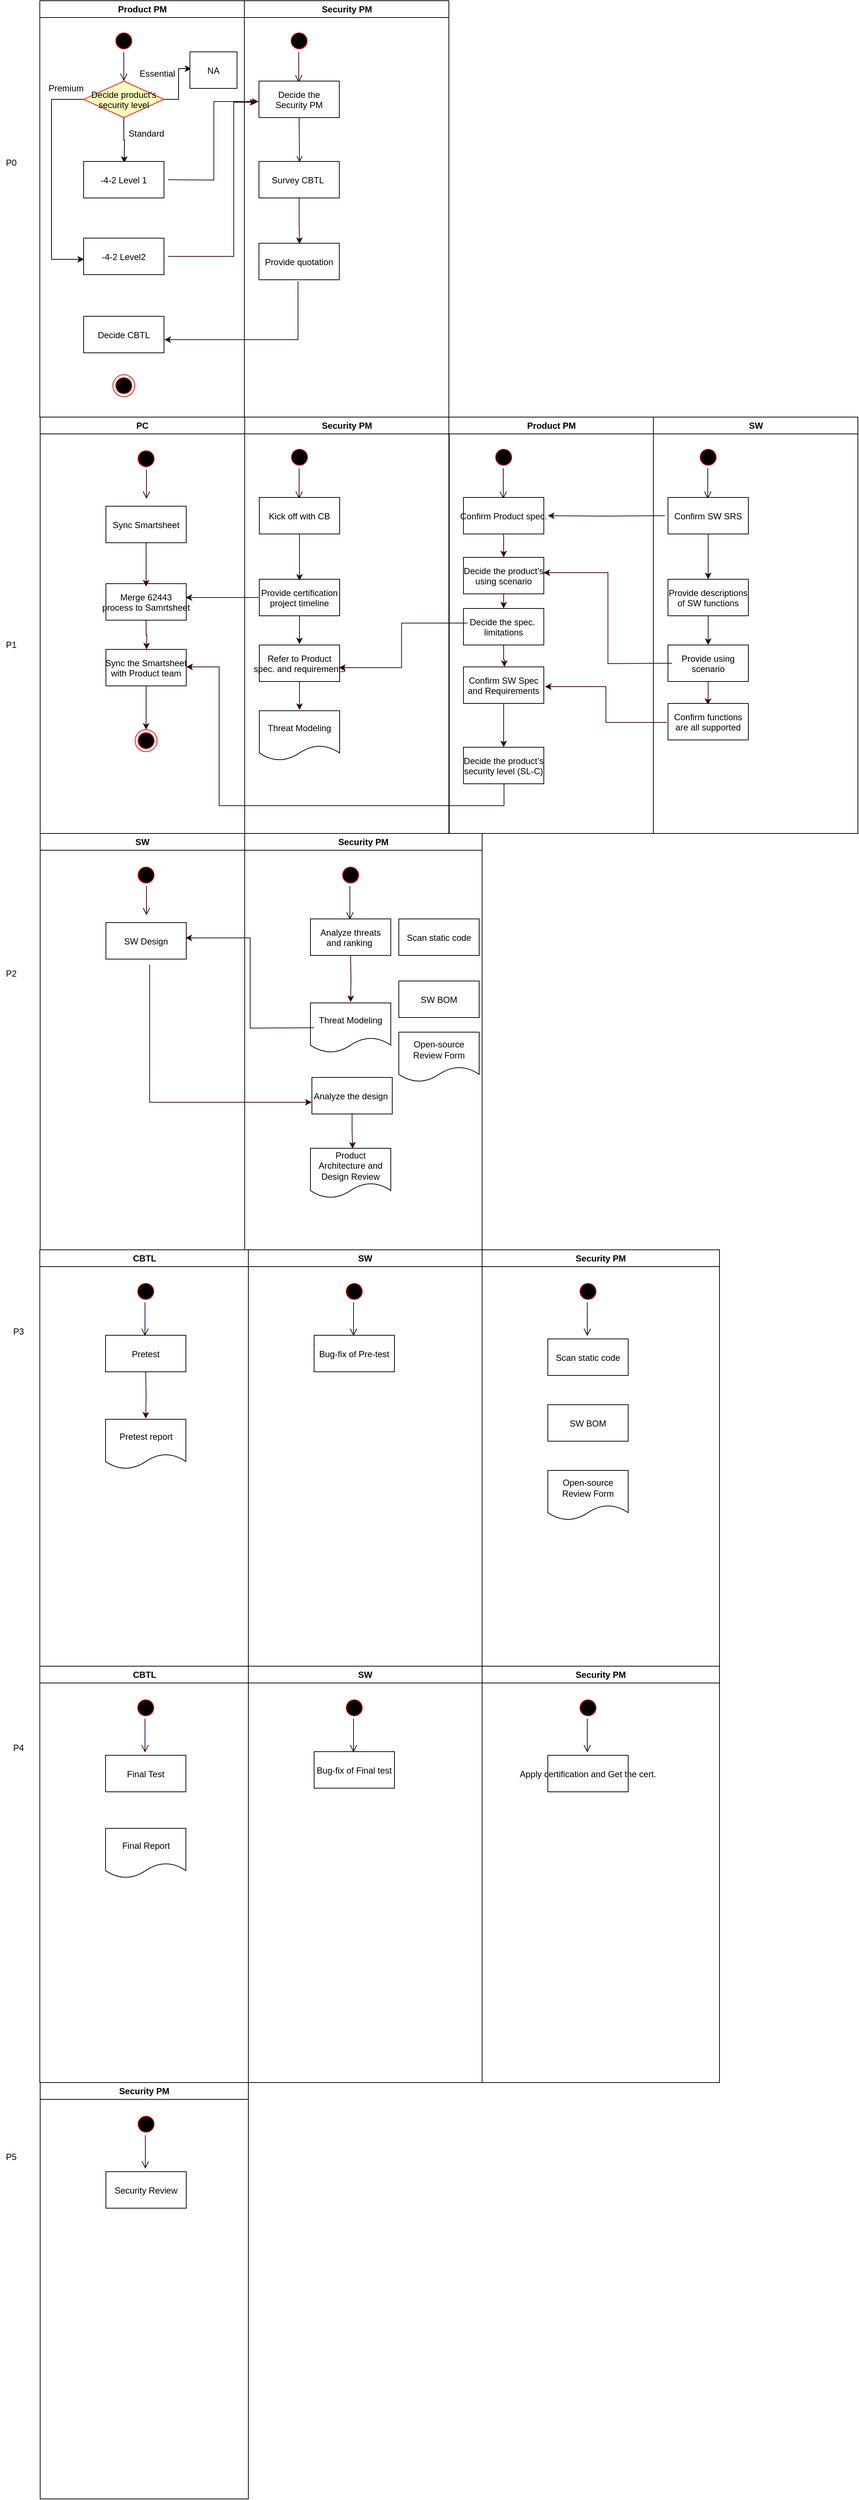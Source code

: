 <mxfile version="16.3.0" type="github">
  <diagram name="Page-1" id="e7e014a7-5840-1c2e-5031-d8a46d1fe8dd">
    <mxGraphModel dx="1104" dy="624" grid="1" gridSize="10" guides="1" tooltips="1" connect="1" arrows="1" fold="1" page="1" pageScale="1" pageWidth="1169" pageHeight="826" background="none" math="0" shadow="0">
      <root>
        <mxCell id="0" />
        <mxCell id="1" parent="0" />
        <mxCell id="2" value="Product PM" style="swimlane;whiteSpace=wrap" parent="1" vertex="1">
          <mxGeometry x="164.5" y="128" width="280" height="570" as="geometry" />
        </mxCell>
        <mxCell id="5" value="" style="ellipse;shape=startState;fillColor=#000000;strokeColor=#ff0000;" parent="2" vertex="1">
          <mxGeometry x="100" y="40" width="30" height="30" as="geometry" />
        </mxCell>
        <mxCell id="6" value="" style="edgeStyle=elbowEdgeStyle;elbow=horizontal;verticalAlign=bottom;endArrow=open;endSize=8;strokeColor=#33001A;endFill=1;rounded=0" parent="2" source="5" target="7" edge="1">
          <mxGeometry x="100" y="40" as="geometry">
            <mxPoint x="115" y="110" as="targetPoint" />
          </mxGeometry>
        </mxCell>
        <mxCell id="HvbyOg7yK0To8q4scw_9-88" value="" style="edgeStyle=orthogonalEdgeStyle;rounded=0;orthogonalLoop=1;jettySize=auto;html=1;entryX=0.031;entryY=0.46;entryDx=0;entryDy=0;entryPerimeter=0;" edge="1" parent="2" source="7" target="HvbyOg7yK0To8q4scw_9-44">
          <mxGeometry relative="1" as="geometry" />
        </mxCell>
        <mxCell id="HvbyOg7yK0To8q4scw_9-91" value="" style="edgeStyle=orthogonalEdgeStyle;rounded=0;orthogonalLoop=1;jettySize=auto;html=1;entryX=0.005;entryY=0.58;entryDx=0;entryDy=0;entryPerimeter=0;" edge="1" parent="2" source="7" target="10">
          <mxGeometry relative="1" as="geometry">
            <mxPoint x="15.5" y="352" as="targetPoint" />
            <Array as="points">
              <mxPoint x="16" y="135" />
              <mxPoint x="16" y="354" />
            </Array>
          </mxGeometry>
        </mxCell>
        <mxCell id="HvbyOg7yK0To8q4scw_9-92" value="" style="edgeStyle=orthogonalEdgeStyle;rounded=0;orthogonalLoop=1;jettySize=auto;html=1;" edge="1" parent="2" source="7">
          <mxGeometry relative="1" as="geometry">
            <mxPoint x="115.5" y="222" as="targetPoint" />
          </mxGeometry>
        </mxCell>
        <mxCell id="7" value="Decide product&#39;s &#xa;security level" style="rhombus;fillColor=#ffffc0;strokeColor=#ff0000;" parent="2" vertex="1">
          <mxGeometry x="60" y="110" width="110" height="50" as="geometry" />
        </mxCell>
        <mxCell id="8" value="-4-2 Level 1" style="" parent="2" vertex="1">
          <mxGeometry x="60" y="220" width="110" height="50" as="geometry" />
        </mxCell>
        <mxCell id="10" value="-4-2 Level2" style="" parent="2" vertex="1">
          <mxGeometry x="60" y="325" width="110" height="50" as="geometry" />
        </mxCell>
        <mxCell id="HvbyOg7yK0To8q4scw_9-42" value="Standard" style="text;html=1;align=center;verticalAlign=middle;resizable=0;points=[];autosize=1;strokeColor=none;fillColor=none;" vertex="1" parent="2">
          <mxGeometry x="115.5" y="172" width="60" height="20" as="geometry" />
        </mxCell>
        <mxCell id="HvbyOg7yK0To8q4scw_9-44" value="NA" style="" vertex="1" parent="2">
          <mxGeometry x="205.5" y="70" width="64.5" height="50" as="geometry" />
        </mxCell>
        <mxCell id="HvbyOg7yK0To8q4scw_9-46" value="Essential" style="text;html=1;align=center;verticalAlign=middle;resizable=0;points=[];autosize=1;strokeColor=none;fillColor=none;" vertex="1" parent="2">
          <mxGeometry x="130" y="90" width="60" height="20" as="geometry" />
        </mxCell>
        <mxCell id="HvbyOg7yK0To8q4scw_9-48" value="Premium" style="text;html=1;align=center;verticalAlign=middle;resizable=0;points=[];autosize=1;strokeColor=none;fillColor=none;" vertex="1" parent="2">
          <mxGeometry x="5.5" y="110" width="60" height="20" as="geometry" />
        </mxCell>
        <mxCell id="HvbyOg7yK0To8q4scw_9-119" value="Decide CBTL" style="" vertex="1" parent="2">
          <mxGeometry x="60" y="432" width="110" height="50" as="geometry" />
        </mxCell>
        <mxCell id="HvbyOg7yK0To8q4scw_9-123" value="" style="ellipse;shape=endState;fillColor=#000000;strokeColor=#ff0000" vertex="1" parent="2">
          <mxGeometry x="100" y="512" width="30" height="30" as="geometry" />
        </mxCell>
        <mxCell id="3" value="Security PM" style="swimlane;whiteSpace=wrap" parent="1" vertex="1">
          <mxGeometry x="444.5" y="128" width="280" height="570" as="geometry" />
        </mxCell>
        <mxCell id="13" value="" style="ellipse;shape=startState;fillColor=#000000;strokeColor=#ff0000;" parent="3" vertex="1">
          <mxGeometry x="60" y="40" width="30" height="30" as="geometry" />
        </mxCell>
        <mxCell id="14" value="" style="edgeStyle=elbowEdgeStyle;elbow=horizontal;verticalAlign=bottom;endArrow=open;endSize=8;strokeColor=#33001A;endFill=1;rounded=0;entryX=0.495;entryY=0.04;entryDx=0;entryDy=0;entryPerimeter=0;" parent="3" source="13" target="15" edge="1">
          <mxGeometry x="40" y="20" as="geometry">
            <mxPoint x="55" y="90" as="targetPoint" />
          </mxGeometry>
        </mxCell>
        <mxCell id="15" value="Decide the &#xa;Security PM" style="" parent="3" vertex="1">
          <mxGeometry x="20" y="110" width="110" height="50" as="geometry" />
        </mxCell>
        <mxCell id="17" value="" style="endArrow=open;strokeColor=#33001A;endFill=1;rounded=0;entryX=0.505;entryY=0.02;entryDx=0;entryDy=0;entryPerimeter=0;" parent="3" target="16" edge="1">
          <mxGeometry relative="1" as="geometry">
            <mxPoint x="75" y="160" as="sourcePoint" />
          </mxGeometry>
        </mxCell>
        <mxCell id="HvbyOg7yK0To8q4scw_9-93" value="" style="edgeStyle=orthogonalEdgeStyle;rounded=0;orthogonalLoop=1;jettySize=auto;html=1;strokeColor=#33001A;entryX=0.505;entryY=0.02;entryDx=0;entryDy=0;entryPerimeter=0;" edge="1" parent="3" source="16" target="HvbyOg7yK0To8q4scw_9-118">
          <mxGeometry relative="1" as="geometry">
            <mxPoint x="130" y="331" as="targetPoint" />
          </mxGeometry>
        </mxCell>
        <mxCell id="16" value="Survey CBTL " style="" parent="3" vertex="1">
          <mxGeometry x="20" y="220" width="110" height="50" as="geometry" />
        </mxCell>
        <mxCell id="HvbyOg7yK0To8q4scw_9-118" value="Provide quotation" style="" vertex="1" parent="3">
          <mxGeometry x="20" y="332" width="110" height="50" as="geometry" />
        </mxCell>
        <mxCell id="HvbyOg7yK0To8q4scw_9-95" value="P0" style="text;html=1;align=center;verticalAlign=middle;resizable=0;points=[];autosize=1;strokeColor=none;fillColor=none;" vertex="1" parent="1">
          <mxGeometry x="110" y="340" width="30" height="20" as="geometry" />
        </mxCell>
        <mxCell id="HvbyOg7yK0To8q4scw_9-100" value="Security PM" style="swimlane;whiteSpace=wrap" vertex="1" parent="1">
          <mxGeometry x="445" y="698" width="280" height="570" as="geometry" />
        </mxCell>
        <mxCell id="HvbyOg7yK0To8q4scw_9-101" value="" style="ellipse;shape=startState;fillColor=#000000;strokeColor=#ff0000;" vertex="1" parent="HvbyOg7yK0To8q4scw_9-100">
          <mxGeometry x="60" y="40" width="30" height="30" as="geometry" />
        </mxCell>
        <mxCell id="HvbyOg7yK0To8q4scw_9-102" value="" style="edgeStyle=elbowEdgeStyle;elbow=horizontal;verticalAlign=bottom;endArrow=open;endSize=8;strokeColor=#33001A;endFill=1;rounded=0;entryX=0.495;entryY=0.04;entryDx=0;entryDy=0;entryPerimeter=0;" edge="1" parent="HvbyOg7yK0To8q4scw_9-100" source="HvbyOg7yK0To8q4scw_9-101">
          <mxGeometry x="40" y="20" as="geometry">
            <mxPoint x="74.45" y="112" as="targetPoint" />
          </mxGeometry>
        </mxCell>
        <mxCell id="HvbyOg7yK0To8q4scw_9-143" style="edgeStyle=orthogonalEdgeStyle;rounded=0;orthogonalLoop=1;jettySize=auto;html=1;entryX=0.5;entryY=-0.02;entryDx=0;entryDy=0;entryPerimeter=0;strokeColor=#33001A;" edge="1" parent="HvbyOg7yK0To8q4scw_9-100" source="HvbyOg7yK0To8q4scw_9-104" target="HvbyOg7yK0To8q4scw_9-129">
          <mxGeometry relative="1" as="geometry" />
        </mxCell>
        <mxCell id="HvbyOg7yK0To8q4scw_9-104" value="Provide certification &#xa;project timeline" style="" vertex="1" parent="HvbyOg7yK0To8q4scw_9-100">
          <mxGeometry x="20" y="222" width="110" height="50" as="geometry" />
        </mxCell>
        <mxCell id="HvbyOg7yK0To8q4scw_9-144" style="edgeStyle=orthogonalEdgeStyle;rounded=0;orthogonalLoop=1;jettySize=auto;html=1;entryX=0.5;entryY=0.04;entryDx=0;entryDy=0;entryPerimeter=0;strokeColor=#33001A;" edge="1" parent="HvbyOg7yK0To8q4scw_9-100" source="HvbyOg7yK0To8q4scw_9-109" target="HvbyOg7yK0To8q4scw_9-104">
          <mxGeometry relative="1" as="geometry" />
        </mxCell>
        <mxCell id="HvbyOg7yK0To8q4scw_9-109" value="Kick off with CB" style="" vertex="1" parent="HvbyOg7yK0To8q4scw_9-100">
          <mxGeometry x="20" y="110" width="110" height="50" as="geometry" />
        </mxCell>
        <mxCell id="HvbyOg7yK0To8q4scw_9-148" style="edgeStyle=orthogonalEdgeStyle;rounded=0;orthogonalLoop=1;jettySize=auto;html=1;entryX=0.5;entryY=-0.015;entryDx=0;entryDy=0;entryPerimeter=0;strokeColor=#33001A;" edge="1" parent="HvbyOg7yK0To8q4scw_9-100" source="HvbyOg7yK0To8q4scw_9-129" target="HvbyOg7yK0To8q4scw_9-145">
          <mxGeometry relative="1" as="geometry" />
        </mxCell>
        <mxCell id="HvbyOg7yK0To8q4scw_9-129" value="Refer to Product &#xa;spec. and requirements" style="" vertex="1" parent="HvbyOg7yK0To8q4scw_9-100">
          <mxGeometry x="20" y="312" width="110" height="50" as="geometry" />
        </mxCell>
        <mxCell id="HvbyOg7yK0To8q4scw_9-145" value="Threat Modeling" style="shape=document;whiteSpace=wrap;html=1;boundedLbl=1;" vertex="1" parent="HvbyOg7yK0To8q4scw_9-100">
          <mxGeometry x="20" y="402" width="110" height="68" as="geometry" />
        </mxCell>
        <mxCell id="HvbyOg7yK0To8q4scw_9-110" value="PC" style="swimlane;whiteSpace=wrap" vertex="1" parent="1">
          <mxGeometry x="165" y="698" width="280" height="570" as="geometry" />
        </mxCell>
        <mxCell id="HvbyOg7yK0To8q4scw_9-111" value="" style="ellipse;shape=endState;fillColor=#000000;strokeColor=#ff0000" vertex="1" parent="HvbyOg7yK0To8q4scw_9-110">
          <mxGeometry x="130" y="428" width="30" height="30" as="geometry" />
        </mxCell>
        <mxCell id="HvbyOg7yK0To8q4scw_9-112" value="" style="edgeStyle=orthogonalEdgeStyle;rounded=0;orthogonalLoop=1;jettySize=auto;html=1;strokeColor=#33001A;" edge="1" parent="HvbyOg7yK0To8q4scw_9-110" source="HvbyOg7yK0To8q4scw_9-113">
          <mxGeometry relative="1" as="geometry">
            <mxPoint x="145.5" y="318" as="targetPoint" />
          </mxGeometry>
        </mxCell>
        <mxCell id="HvbyOg7yK0To8q4scw_9-113" value="Merge 62443 &#xa;process to Samrtsheet" style="" vertex="1" parent="HvbyOg7yK0To8q4scw_9-110">
          <mxGeometry x="90" y="228" width="110" height="50" as="geometry" />
        </mxCell>
        <mxCell id="HvbyOg7yK0To8q4scw_9-114" value="" style="ellipse;shape=startState;fillColor=#000000;strokeColor=#ff0000;" vertex="1" parent="HvbyOg7yK0To8q4scw_9-110">
          <mxGeometry x="130" y="42" width="30" height="30" as="geometry" />
        </mxCell>
        <mxCell id="HvbyOg7yK0To8q4scw_9-115" value="" style="edgeStyle=elbowEdgeStyle;elbow=horizontal;verticalAlign=bottom;endArrow=open;endSize=8;strokeColor=#33001A;endFill=1;rounded=0" edge="1" parent="HvbyOg7yK0To8q4scw_9-110" source="HvbyOg7yK0To8q4scw_9-114">
          <mxGeometry x="-334.5" y="-106" as="geometry">
            <mxPoint x="145.5" y="112" as="targetPoint" />
          </mxGeometry>
        </mxCell>
        <mxCell id="HvbyOg7yK0To8q4scw_9-116" value="" style="edgeStyle=orthogonalEdgeStyle;rounded=0;orthogonalLoop=1;jettySize=auto;html=1;strokeColor=#33001A;" edge="1" parent="HvbyOg7yK0To8q4scw_9-110" source="HvbyOg7yK0To8q4scw_9-117" target="HvbyOg7yK0To8q4scw_9-111">
          <mxGeometry relative="1" as="geometry" />
        </mxCell>
        <mxCell id="HvbyOg7yK0To8q4scw_9-117" value="Sync the Smartsheet &#xa;with Product team" style="" vertex="1" parent="HvbyOg7yK0To8q4scw_9-110">
          <mxGeometry x="90" y="318" width="110" height="50" as="geometry" />
        </mxCell>
        <mxCell id="HvbyOg7yK0To8q4scw_9-126" value="" style="edgeStyle=orthogonalEdgeStyle;rounded=0;orthogonalLoop=1;jettySize=auto;html=1;strokeColor=#33001A;" edge="1" parent="HvbyOg7yK0To8q4scw_9-110" source="HvbyOg7yK0To8q4scw_9-125">
          <mxGeometry relative="1" as="geometry">
            <mxPoint x="145" y="232" as="targetPoint" />
          </mxGeometry>
        </mxCell>
        <mxCell id="HvbyOg7yK0To8q4scw_9-125" value="Sync Smartsheet" style="" vertex="1" parent="HvbyOg7yK0To8q4scw_9-110">
          <mxGeometry x="90" y="122" width="110" height="50" as="geometry" />
        </mxCell>
        <mxCell id="HvbyOg7yK0To8q4scw_9-120" style="edgeStyle=orthogonalEdgeStyle;rounded=0;orthogonalLoop=1;jettySize=auto;html=1;entryX=-0.005;entryY=0.56;entryDx=0;entryDy=0;entryPerimeter=0;strokeColor=#33001A;" edge="1" parent="1" target="15">
          <mxGeometry relative="1" as="geometry">
            <mxPoint x="340" y="373" as="sourcePoint" />
          </mxGeometry>
        </mxCell>
        <mxCell id="HvbyOg7yK0To8q4scw_9-121" style="edgeStyle=orthogonalEdgeStyle;rounded=0;orthogonalLoop=1;jettySize=auto;html=1;entryX=-0.032;entryY=0.58;entryDx=0;entryDy=0;entryPerimeter=0;strokeColor=#33001A;" edge="1" parent="1" target="15">
          <mxGeometry relative="1" as="geometry">
            <mxPoint x="340" y="478" as="sourcePoint" />
            <Array as="points">
              <mxPoint x="430" y="478" />
              <mxPoint x="430" y="267" />
            </Array>
          </mxGeometry>
        </mxCell>
        <mxCell id="HvbyOg7yK0To8q4scw_9-122" style="edgeStyle=orthogonalEdgeStyle;rounded=0;orthogonalLoop=1;jettySize=auto;html=1;entryX=1.005;entryY=0.64;entryDx=0;entryDy=0;entryPerimeter=0;strokeColor=#33001A;exitX=0.486;exitY=1.04;exitDx=0;exitDy=0;exitPerimeter=0;" edge="1" parent="1" source="HvbyOg7yK0To8q4scw_9-118" target="HvbyOg7yK0To8q4scw_9-119">
          <mxGeometry relative="1" as="geometry">
            <Array as="points">
              <mxPoint x="518" y="592" />
            </Array>
          </mxGeometry>
        </mxCell>
        <mxCell id="HvbyOg7yK0To8q4scw_9-128" style="edgeStyle=orthogonalEdgeStyle;rounded=0;orthogonalLoop=1;jettySize=auto;html=1;entryX=0.955;entryY=0.38;entryDx=0;entryDy=0;entryPerimeter=0;strokeColor=#33001A;" edge="1" parent="1">
          <mxGeometry relative="1" as="geometry">
            <mxPoint x="464" y="945" as="sourcePoint" />
            <mxPoint x="364.05" y="945" as="targetPoint" />
          </mxGeometry>
        </mxCell>
        <mxCell id="HvbyOg7yK0To8q4scw_9-131" value="Product PM" style="swimlane;whiteSpace=wrap;startSize=23;" vertex="1" parent="1">
          <mxGeometry x="724.5" y="698" width="280" height="570" as="geometry" />
        </mxCell>
        <mxCell id="HvbyOg7yK0To8q4scw_9-132" value="" style="ellipse;shape=startState;fillColor=#000000;strokeColor=#ff0000;" vertex="1" parent="HvbyOg7yK0To8q4scw_9-131">
          <mxGeometry x="60" y="40" width="30" height="30" as="geometry" />
        </mxCell>
        <mxCell id="HvbyOg7yK0To8q4scw_9-133" value="" style="edgeStyle=elbowEdgeStyle;elbow=horizontal;verticalAlign=bottom;endArrow=open;endSize=8;strokeColor=#33001A;endFill=1;rounded=0;entryX=0.495;entryY=0.04;entryDx=0;entryDy=0;entryPerimeter=0;" edge="1" parent="HvbyOg7yK0To8q4scw_9-131" source="HvbyOg7yK0To8q4scw_9-132">
          <mxGeometry x="40" y="20" as="geometry">
            <mxPoint x="74.45" y="112" as="targetPoint" />
          </mxGeometry>
        </mxCell>
        <mxCell id="HvbyOg7yK0To8q4scw_9-141" style="edgeStyle=orthogonalEdgeStyle;rounded=0;orthogonalLoop=1;jettySize=auto;html=1;entryX=0.5;entryY=0;entryDx=0;entryDy=0;entryPerimeter=0;strokeColor=#33001A;" edge="1" parent="HvbyOg7yK0To8q4scw_9-131" source="HvbyOg7yK0To8q4scw_9-135" target="HvbyOg7yK0To8q4scw_9-138">
          <mxGeometry relative="1" as="geometry" />
        </mxCell>
        <mxCell id="HvbyOg7yK0To8q4scw_9-135" value="Decide the product’s&#xa;using scenario" style="" vertex="1" parent="HvbyOg7yK0To8q4scw_9-131">
          <mxGeometry x="20" y="192" width="110" height="50" as="geometry" />
        </mxCell>
        <mxCell id="HvbyOg7yK0To8q4scw_9-142" style="edgeStyle=orthogonalEdgeStyle;rounded=0;orthogonalLoop=1;jettySize=auto;html=1;entryX=0.5;entryY=0;entryDx=0;entryDy=0;entryPerimeter=0;strokeColor=#33001A;" edge="1" parent="HvbyOg7yK0To8q4scw_9-131" source="HvbyOg7yK0To8q4scw_9-137" target="HvbyOg7yK0To8q4scw_9-135">
          <mxGeometry relative="1" as="geometry" />
        </mxCell>
        <mxCell id="HvbyOg7yK0To8q4scw_9-137" value="Confirm Product spec." style="" vertex="1" parent="HvbyOg7yK0To8q4scw_9-131">
          <mxGeometry x="20" y="110" width="110" height="50" as="geometry" />
        </mxCell>
        <mxCell id="HvbyOg7yK0To8q4scw_9-140" style="edgeStyle=orthogonalEdgeStyle;rounded=0;orthogonalLoop=1;jettySize=auto;html=1;entryX=0.509;entryY=0;entryDx=0;entryDy=0;entryPerimeter=0;strokeColor=#33001A;" edge="1" parent="HvbyOg7yK0To8q4scw_9-131" source="HvbyOg7yK0To8q4scw_9-138" target="HvbyOg7yK0To8q4scw_9-165">
          <mxGeometry relative="1" as="geometry" />
        </mxCell>
        <mxCell id="HvbyOg7yK0To8q4scw_9-138" value="Decide the spec. &#xa;limitations" style="" vertex="1" parent="HvbyOg7yK0To8q4scw_9-131">
          <mxGeometry x="20" y="262" width="110" height="50" as="geometry" />
        </mxCell>
        <mxCell id="HvbyOg7yK0To8q4scw_9-139" value="Decide the product’s&#xa;security level (SL-C)" style="" vertex="1" parent="HvbyOg7yK0To8q4scw_9-131">
          <mxGeometry x="20" y="452" width="110" height="50" as="geometry" />
        </mxCell>
        <mxCell id="HvbyOg7yK0To8q4scw_9-166" style="edgeStyle=orthogonalEdgeStyle;rounded=0;orthogonalLoop=1;jettySize=auto;html=1;entryX=0.5;entryY=0;entryDx=0;entryDy=0;entryPerimeter=0;strokeColor=#33001A;" edge="1" parent="HvbyOg7yK0To8q4scw_9-131" source="HvbyOg7yK0To8q4scw_9-165" target="HvbyOg7yK0To8q4scw_9-139">
          <mxGeometry relative="1" as="geometry" />
        </mxCell>
        <mxCell id="HvbyOg7yK0To8q4scw_9-165" value="Confirm SW Spec &#xa;and Requirements" style="" vertex="1" parent="HvbyOg7yK0To8q4scw_9-131">
          <mxGeometry x="20" y="342" width="110" height="50" as="geometry" />
        </mxCell>
        <mxCell id="HvbyOg7yK0To8q4scw_9-149" style="edgeStyle=orthogonalEdgeStyle;rounded=0;orthogonalLoop=1;jettySize=auto;html=1;strokeColor=#33001A;exitX=0.05;exitY=0.4;exitDx=0;exitDy=0;exitPerimeter=0;entryX=0.991;entryY=0.62;entryDx=0;entryDy=0;entryPerimeter=0;" edge="1" parent="1" source="HvbyOg7yK0To8q4scw_9-138" target="HvbyOg7yK0To8q4scw_9-129">
          <mxGeometry relative="1" as="geometry">
            <mxPoint x="740" y="1035" as="sourcePoint" />
            <mxPoint x="580" y="1035" as="targetPoint" />
          </mxGeometry>
        </mxCell>
        <mxCell id="HvbyOg7yK0To8q4scw_9-150" value="SW" style="swimlane;whiteSpace=wrap;startSize=23;" vertex="1" parent="1">
          <mxGeometry x="1004.5" y="698" width="280" height="570" as="geometry" />
        </mxCell>
        <mxCell id="HvbyOg7yK0To8q4scw_9-151" value="" style="ellipse;shape=startState;fillColor=#000000;strokeColor=#ff0000;" vertex="1" parent="HvbyOg7yK0To8q4scw_9-150">
          <mxGeometry x="60" y="40" width="30" height="30" as="geometry" />
        </mxCell>
        <mxCell id="HvbyOg7yK0To8q4scw_9-152" value="" style="edgeStyle=elbowEdgeStyle;elbow=horizontal;verticalAlign=bottom;endArrow=open;endSize=8;strokeColor=#33001A;endFill=1;rounded=0;entryX=0.495;entryY=0.04;entryDx=0;entryDy=0;entryPerimeter=0;" edge="1" parent="HvbyOg7yK0To8q4scw_9-150" source="HvbyOg7yK0To8q4scw_9-151">
          <mxGeometry x="40" y="20" as="geometry">
            <mxPoint x="74.45" y="112" as="targetPoint" />
          </mxGeometry>
        </mxCell>
        <mxCell id="HvbyOg7yK0To8q4scw_9-153" style="edgeStyle=orthogonalEdgeStyle;rounded=0;orthogonalLoop=1;jettySize=auto;html=1;entryX=0.5;entryY=0;entryDx=0;entryDy=0;entryPerimeter=0;strokeColor=#33001A;" edge="1" parent="HvbyOg7yK0To8q4scw_9-150" source="HvbyOg7yK0To8q4scw_9-154" target="HvbyOg7yK0To8q4scw_9-158">
          <mxGeometry relative="1" as="geometry" />
        </mxCell>
        <mxCell id="HvbyOg7yK0To8q4scw_9-154" value="Provide descriptions &#xa;of SW functions" style="" vertex="1" parent="HvbyOg7yK0To8q4scw_9-150">
          <mxGeometry x="20" y="222" width="110" height="50" as="geometry" />
        </mxCell>
        <mxCell id="HvbyOg7yK0To8q4scw_9-155" style="edgeStyle=orthogonalEdgeStyle;rounded=0;orthogonalLoop=1;jettySize=auto;html=1;entryX=0.5;entryY=0;entryDx=0;entryDy=0;entryPerimeter=0;strokeColor=#33001A;" edge="1" parent="HvbyOg7yK0To8q4scw_9-150" source="HvbyOg7yK0To8q4scw_9-156" target="HvbyOg7yK0To8q4scw_9-154">
          <mxGeometry relative="1" as="geometry" />
        </mxCell>
        <mxCell id="HvbyOg7yK0To8q4scw_9-156" value="Confirm SW SRS" style="" vertex="1" parent="HvbyOg7yK0To8q4scw_9-150">
          <mxGeometry x="20" y="110" width="110" height="50" as="geometry" />
        </mxCell>
        <mxCell id="HvbyOg7yK0To8q4scw_9-164" style="edgeStyle=orthogonalEdgeStyle;rounded=0;orthogonalLoop=1;jettySize=auto;html=1;entryX=0.495;entryY=0.04;entryDx=0;entryDy=0;entryPerimeter=0;strokeColor=#33001A;" edge="1" parent="HvbyOg7yK0To8q4scw_9-150" source="HvbyOg7yK0To8q4scw_9-158" target="HvbyOg7yK0To8q4scw_9-163">
          <mxGeometry relative="1" as="geometry" />
        </mxCell>
        <mxCell id="HvbyOg7yK0To8q4scw_9-158" value="Provide using &#xa;scenario" style="" vertex="1" parent="HvbyOg7yK0To8q4scw_9-150">
          <mxGeometry x="20" y="312" width="110" height="50" as="geometry" />
        </mxCell>
        <mxCell id="HvbyOg7yK0To8q4scw_9-163" value="Confirm functions&#xa;are all supported" style="" vertex="1" parent="HvbyOg7yK0To8q4scw_9-150">
          <mxGeometry x="20" y="392" width="110" height="50" as="geometry" />
        </mxCell>
        <mxCell id="HvbyOg7yK0To8q4scw_9-160" style="edgeStyle=orthogonalEdgeStyle;rounded=0;orthogonalLoop=1;jettySize=auto;html=1;entryX=0.995;entryY=0.42;entryDx=0;entryDy=0;entryPerimeter=0;strokeColor=#33001A;" edge="1" parent="1" target="HvbyOg7yK0To8q4scw_9-135">
          <mxGeometry relative="1" as="geometry">
            <mxPoint x="1030" y="1035" as="sourcePoint" />
          </mxGeometry>
        </mxCell>
        <mxCell id="HvbyOg7yK0To8q4scw_9-161" style="edgeStyle=orthogonalEdgeStyle;rounded=0;orthogonalLoop=1;jettySize=auto;html=1;entryX=1.05;entryY=0.5;entryDx=0;entryDy=0;entryPerimeter=0;strokeColor=#33001A;" edge="1" parent="1" target="HvbyOg7yK0To8q4scw_9-137">
          <mxGeometry relative="1" as="geometry">
            <mxPoint x="1020" y="833" as="sourcePoint" />
          </mxGeometry>
        </mxCell>
        <mxCell id="HvbyOg7yK0To8q4scw_9-162" style="edgeStyle=orthogonalEdgeStyle;rounded=0;orthogonalLoop=1;jettySize=auto;html=1;entryX=1;entryY=0.48;entryDx=0;entryDy=0;entryPerimeter=0;strokeColor=#33001A;" edge="1" parent="1" target="HvbyOg7yK0To8q4scw_9-117">
          <mxGeometry relative="1" as="geometry">
            <mxPoint x="800" y="1200" as="sourcePoint" />
            <Array as="points">
              <mxPoint x="800" y="1230" />
              <mxPoint x="410" y="1230" />
              <mxPoint x="410" y="1040" />
            </Array>
          </mxGeometry>
        </mxCell>
        <mxCell id="HvbyOg7yK0To8q4scw_9-167" style="edgeStyle=orthogonalEdgeStyle;rounded=0;orthogonalLoop=1;jettySize=auto;html=1;entryX=1.014;entryY=0.54;entryDx=0;entryDy=0;entryPerimeter=0;strokeColor=#33001A;exitX=-0.014;exitY=0.52;exitDx=0;exitDy=0;exitPerimeter=0;" edge="1" parent="1" source="HvbyOg7yK0To8q4scw_9-163" target="HvbyOg7yK0To8q4scw_9-165">
          <mxGeometry relative="1" as="geometry" />
        </mxCell>
        <mxCell id="HvbyOg7yK0To8q4scw_9-168" value="SW" style="swimlane;whiteSpace=wrap" vertex="1" parent="1">
          <mxGeometry x="165" y="1268" width="280" height="570" as="geometry" />
        </mxCell>
        <mxCell id="HvbyOg7yK0To8q4scw_9-172" value="" style="ellipse;shape=startState;fillColor=#000000;strokeColor=#ff0000;" vertex="1" parent="HvbyOg7yK0To8q4scw_9-168">
          <mxGeometry x="130" y="42" width="30" height="30" as="geometry" />
        </mxCell>
        <mxCell id="HvbyOg7yK0To8q4scw_9-173" value="" style="edgeStyle=elbowEdgeStyle;elbow=horizontal;verticalAlign=bottom;endArrow=open;endSize=8;strokeColor=#33001A;endFill=1;rounded=0" edge="1" parent="HvbyOg7yK0To8q4scw_9-168" source="HvbyOg7yK0To8q4scw_9-172">
          <mxGeometry x="-334.5" y="-106" as="geometry">
            <mxPoint x="145.5" y="112" as="targetPoint" />
          </mxGeometry>
        </mxCell>
        <mxCell id="HvbyOg7yK0To8q4scw_9-177" value="SW Design" style="" vertex="1" parent="HvbyOg7yK0To8q4scw_9-168">
          <mxGeometry x="90" y="122" width="110" height="50" as="geometry" />
        </mxCell>
        <mxCell id="HvbyOg7yK0To8q4scw_9-178" value="P1" style="text;html=1;align=center;verticalAlign=middle;resizable=0;points=[];autosize=1;strokeColor=none;fillColor=none;" vertex="1" parent="1">
          <mxGeometry x="110" y="1000" width="30" height="20" as="geometry" />
        </mxCell>
        <mxCell id="HvbyOg7yK0To8q4scw_9-179" value="P2" style="text;html=1;align=center;verticalAlign=middle;resizable=0;points=[];autosize=1;strokeColor=none;fillColor=none;" vertex="1" parent="1">
          <mxGeometry x="110" y="1450" width="30" height="20" as="geometry" />
        </mxCell>
        <mxCell id="HvbyOg7yK0To8q4scw_9-180" value="Security PM" style="swimlane;whiteSpace=wrap" vertex="1" parent="1">
          <mxGeometry x="445" y="1268" width="325" height="570" as="geometry" />
        </mxCell>
        <mxCell id="HvbyOg7yK0To8q4scw_9-182" value="" style="ellipse;shape=startState;fillColor=#000000;strokeColor=#ff0000;" vertex="1" parent="HvbyOg7yK0To8q4scw_9-180">
          <mxGeometry x="130" y="42" width="30" height="30" as="geometry" />
        </mxCell>
        <mxCell id="HvbyOg7yK0To8q4scw_9-183" value="" style="edgeStyle=elbowEdgeStyle;elbow=horizontal;verticalAlign=bottom;endArrow=open;endSize=8;strokeColor=#33001A;endFill=1;rounded=0;entryX=0.491;entryY=0.02;entryDx=0;entryDy=0;entryPerimeter=0;" edge="1" parent="HvbyOg7yK0To8q4scw_9-180" source="HvbyOg7yK0To8q4scw_9-182" target="HvbyOg7yK0To8q4scw_9-185">
          <mxGeometry x="-334.5" y="-106" as="geometry">
            <mxPoint x="145.5" y="112" as="targetPoint" />
          </mxGeometry>
        </mxCell>
        <mxCell id="HvbyOg7yK0To8q4scw_9-185" value="Analyze threats &#xa;and ranking " style="" vertex="1" parent="HvbyOg7yK0To8q4scw_9-180">
          <mxGeometry x="90" y="117" width="110" height="50" as="geometry" />
        </mxCell>
        <mxCell id="HvbyOg7yK0To8q4scw_9-188" style="edgeStyle=orthogonalEdgeStyle;rounded=0;orthogonalLoop=1;jettySize=auto;html=1;entryX=0.5;entryY=-0.015;entryDx=0;entryDy=0;entryPerimeter=0;strokeColor=#33001A;" edge="1" parent="HvbyOg7yK0To8q4scw_9-180" target="HvbyOg7yK0To8q4scw_9-189">
          <mxGeometry relative="1" as="geometry">
            <mxPoint x="145" y="167" as="sourcePoint" />
          </mxGeometry>
        </mxCell>
        <mxCell id="HvbyOg7yK0To8q4scw_9-189" value="Threat Modeling" style="shape=document;whiteSpace=wrap;html=1;boundedLbl=1;" vertex="1" parent="HvbyOg7yK0To8q4scw_9-180">
          <mxGeometry x="90" y="232" width="110" height="68" as="geometry" />
        </mxCell>
        <mxCell id="HvbyOg7yK0To8q4scw_9-193" style="edgeStyle=orthogonalEdgeStyle;rounded=0;orthogonalLoop=1;jettySize=auto;html=1;entryX=0.525;entryY=0.007;entryDx=0;entryDy=0;entryPerimeter=0;strokeColor=#33001A;" edge="1" parent="HvbyOg7yK0To8q4scw_9-180" source="HvbyOg7yK0To8q4scw_9-190" target="HvbyOg7yK0To8q4scw_9-192">
          <mxGeometry relative="1" as="geometry" />
        </mxCell>
        <mxCell id="HvbyOg7yK0To8q4scw_9-190" value="Analyze the design " style="" vertex="1" parent="HvbyOg7yK0To8q4scw_9-180">
          <mxGeometry x="92" y="334" width="110" height="50" as="geometry" />
        </mxCell>
        <mxCell id="HvbyOg7yK0To8q4scw_9-192" value="Product Architecture and Design Review" style="shape=document;whiteSpace=wrap;html=1;boundedLbl=1;" vertex="1" parent="HvbyOg7yK0To8q4scw_9-180">
          <mxGeometry x="90" y="431" width="110" height="68" as="geometry" />
        </mxCell>
        <mxCell id="HvbyOg7yK0To8q4scw_9-211" value="Scan static code" style="" vertex="1" parent="HvbyOg7yK0To8q4scw_9-180">
          <mxGeometry x="211" y="117" width="110" height="50" as="geometry" />
        </mxCell>
        <mxCell id="HvbyOg7yK0To8q4scw_9-212" value="SW BOM" style="" vertex="1" parent="HvbyOg7yK0To8q4scw_9-180">
          <mxGeometry x="211" y="202" width="110" height="50" as="geometry" />
        </mxCell>
        <mxCell id="HvbyOg7yK0To8q4scw_9-213" value="Open-source Review Form" style="shape=document;whiteSpace=wrap;html=1;boundedLbl=1;" vertex="1" parent="HvbyOg7yK0To8q4scw_9-180">
          <mxGeometry x="211" y="272" width="110" height="68" as="geometry" />
        </mxCell>
        <mxCell id="HvbyOg7yK0To8q4scw_9-187" style="edgeStyle=orthogonalEdgeStyle;rounded=0;orthogonalLoop=1;jettySize=auto;html=1;entryX=0.991;entryY=0.42;entryDx=0;entryDy=0;entryPerimeter=0;strokeColor=#33001A;" edge="1" parent="1" target="HvbyOg7yK0To8q4scw_9-177">
          <mxGeometry relative="1" as="geometry">
            <mxPoint x="540" y="1534" as="sourcePoint" />
          </mxGeometry>
        </mxCell>
        <mxCell id="HvbyOg7yK0To8q4scw_9-191" style="edgeStyle=orthogonalEdgeStyle;rounded=0;orthogonalLoop=1;jettySize=auto;html=1;entryX=-0.003;entryY=0.68;entryDx=0;entryDy=0;entryPerimeter=0;strokeColor=#33001A;exitX=0.544;exitY=1.149;exitDx=0;exitDy=0;exitPerimeter=0;" edge="1" parent="1" source="HvbyOg7yK0To8q4scw_9-177" target="HvbyOg7yK0To8q4scw_9-190">
          <mxGeometry relative="1" as="geometry">
            <Array as="points">
              <mxPoint x="315" y="1636" />
            </Array>
          </mxGeometry>
        </mxCell>
        <mxCell id="HvbyOg7yK0To8q4scw_9-194" value="CBTL" style="swimlane;whiteSpace=wrap" vertex="1" parent="1">
          <mxGeometry x="164.5" y="1838" width="285.5" height="570" as="geometry" />
        </mxCell>
        <mxCell id="HvbyOg7yK0To8q4scw_9-196" value="" style="ellipse;shape=startState;fillColor=#000000;strokeColor=#ff0000;" vertex="1" parent="HvbyOg7yK0To8q4scw_9-194">
          <mxGeometry x="130" y="42" width="30" height="30" as="geometry" />
        </mxCell>
        <mxCell id="HvbyOg7yK0To8q4scw_9-197" value="" style="edgeStyle=elbowEdgeStyle;elbow=horizontal;verticalAlign=bottom;endArrow=open;endSize=8;strokeColor=#33001A;endFill=1;rounded=0;entryX=0.491;entryY=0.02;entryDx=0;entryDy=0;entryPerimeter=0;" edge="1" parent="HvbyOg7yK0To8q4scw_9-194" source="HvbyOg7yK0To8q4scw_9-196" target="HvbyOg7yK0To8q4scw_9-198">
          <mxGeometry x="-334.5" y="-106" as="geometry">
            <mxPoint x="145.5" y="112" as="targetPoint" />
          </mxGeometry>
        </mxCell>
        <mxCell id="HvbyOg7yK0To8q4scw_9-198" value="Pretest" style="" vertex="1" parent="HvbyOg7yK0To8q4scw_9-194">
          <mxGeometry x="90" y="117" width="110" height="50" as="geometry" />
        </mxCell>
        <mxCell id="HvbyOg7yK0To8q4scw_9-199" style="edgeStyle=orthogonalEdgeStyle;rounded=0;orthogonalLoop=1;jettySize=auto;html=1;entryX=0.5;entryY=-0.015;entryDx=0;entryDy=0;entryPerimeter=0;strokeColor=#33001A;" edge="1" parent="HvbyOg7yK0To8q4scw_9-194" target="HvbyOg7yK0To8q4scw_9-200">
          <mxGeometry relative="1" as="geometry">
            <mxPoint x="145" y="167" as="sourcePoint" />
          </mxGeometry>
        </mxCell>
        <mxCell id="HvbyOg7yK0To8q4scw_9-200" value="Pretest report" style="shape=document;whiteSpace=wrap;html=1;boundedLbl=1;" vertex="1" parent="HvbyOg7yK0To8q4scw_9-194">
          <mxGeometry x="90" y="232" width="110" height="68" as="geometry" />
        </mxCell>
        <mxCell id="HvbyOg7yK0To8q4scw_9-204" value="SW" style="swimlane;whiteSpace=wrap" vertex="1" parent="1">
          <mxGeometry x="450" y="1838" width="320" height="570" as="geometry" />
        </mxCell>
        <mxCell id="HvbyOg7yK0To8q4scw_9-206" value="" style="ellipse;shape=startState;fillColor=#000000;strokeColor=#ff0000;" vertex="1" parent="HvbyOg7yK0To8q4scw_9-204">
          <mxGeometry x="130" y="42" width="30" height="30" as="geometry" />
        </mxCell>
        <mxCell id="HvbyOg7yK0To8q4scw_9-207" value="" style="edgeStyle=elbowEdgeStyle;elbow=horizontal;verticalAlign=bottom;endArrow=open;endSize=8;strokeColor=#33001A;endFill=1;rounded=0;entryX=0.491;entryY=0.02;entryDx=0;entryDy=0;entryPerimeter=0;" edge="1" parent="HvbyOg7yK0To8q4scw_9-204" source="HvbyOg7yK0To8q4scw_9-206" target="HvbyOg7yK0To8q4scw_9-208">
          <mxGeometry x="-334.5" y="-106" as="geometry">
            <mxPoint x="145.5" y="112" as="targetPoint" />
          </mxGeometry>
        </mxCell>
        <mxCell id="HvbyOg7yK0To8q4scw_9-208" value="Bug-fix of Pre-test" style="" vertex="1" parent="HvbyOg7yK0To8q4scw_9-204">
          <mxGeometry x="90" y="117" width="110" height="50" as="geometry" />
        </mxCell>
        <mxCell id="HvbyOg7yK0To8q4scw_9-216" value="P3" style="text;html=1;align=center;verticalAlign=middle;resizable=0;points=[];autosize=1;strokeColor=none;fillColor=none;" vertex="1" parent="1">
          <mxGeometry x="120" y="1940" width="30" height="20" as="geometry" />
        </mxCell>
        <mxCell id="HvbyOg7yK0To8q4scw_9-217" value="Security PM" style="swimlane;whiteSpace=wrap" vertex="1" parent="1">
          <mxGeometry x="770" y="1838" width="325" height="570" as="geometry" />
        </mxCell>
        <mxCell id="HvbyOg7yK0To8q4scw_9-218" value="" style="ellipse;shape=startState;fillColor=#000000;strokeColor=#ff0000;" vertex="1" parent="HvbyOg7yK0To8q4scw_9-217">
          <mxGeometry x="130" y="42" width="30" height="30" as="geometry" />
        </mxCell>
        <mxCell id="HvbyOg7yK0To8q4scw_9-219" value="" style="edgeStyle=elbowEdgeStyle;elbow=horizontal;verticalAlign=bottom;endArrow=open;endSize=8;strokeColor=#33001A;endFill=1;rounded=0;entryX=0.491;entryY=0.02;entryDx=0;entryDy=0;entryPerimeter=0;" edge="1" parent="HvbyOg7yK0To8q4scw_9-217" source="HvbyOg7yK0To8q4scw_9-218">
          <mxGeometry x="-334.5" y="-106" as="geometry">
            <mxPoint x="144.01" y="118" as="targetPoint" />
          </mxGeometry>
        </mxCell>
        <mxCell id="HvbyOg7yK0To8q4scw_9-226" value="Scan static code" style="" vertex="1" parent="HvbyOg7yK0To8q4scw_9-217">
          <mxGeometry x="90" y="122" width="110" height="50" as="geometry" />
        </mxCell>
        <mxCell id="HvbyOg7yK0To8q4scw_9-227" value="SW BOM" style="" vertex="1" parent="HvbyOg7yK0To8q4scw_9-217">
          <mxGeometry x="90" y="212" width="110" height="50" as="geometry" />
        </mxCell>
        <mxCell id="HvbyOg7yK0To8q4scw_9-228" value="Open-source Review Form" style="shape=document;whiteSpace=wrap;html=1;boundedLbl=1;" vertex="1" parent="HvbyOg7yK0To8q4scw_9-217">
          <mxGeometry x="90" y="302" width="110" height="68" as="geometry" />
        </mxCell>
        <mxCell id="HvbyOg7yK0To8q4scw_9-229" value="CBTL" style="swimlane;whiteSpace=wrap" vertex="1" parent="1">
          <mxGeometry x="164.5" y="2408" width="285.5" height="570" as="geometry" />
        </mxCell>
        <mxCell id="HvbyOg7yK0To8q4scw_9-230" value="" style="ellipse;shape=startState;fillColor=#000000;strokeColor=#ff0000;" vertex="1" parent="HvbyOg7yK0To8q4scw_9-229">
          <mxGeometry x="130" y="42" width="30" height="30" as="geometry" />
        </mxCell>
        <mxCell id="HvbyOg7yK0To8q4scw_9-231" value="" style="edgeStyle=elbowEdgeStyle;elbow=horizontal;verticalAlign=bottom;endArrow=open;endSize=8;strokeColor=#33001A;endFill=1;rounded=0;entryX=0.491;entryY=0.02;entryDx=0;entryDy=0;entryPerimeter=0;" edge="1" parent="HvbyOg7yK0To8q4scw_9-229" source="HvbyOg7yK0To8q4scw_9-230">
          <mxGeometry x="-334.5" y="-106" as="geometry">
            <mxPoint x="144.01" y="118" as="targetPoint" />
          </mxGeometry>
        </mxCell>
        <mxCell id="HvbyOg7yK0To8q4scw_9-235" value="Final Test" style="" vertex="1" parent="HvbyOg7yK0To8q4scw_9-229">
          <mxGeometry x="90" y="122" width="110" height="50" as="geometry" />
        </mxCell>
        <mxCell id="HvbyOg7yK0To8q4scw_9-236" value="Final Report" style="shape=document;whiteSpace=wrap;html=1;boundedLbl=1;" vertex="1" parent="HvbyOg7yK0To8q4scw_9-229">
          <mxGeometry x="90" y="222" width="110" height="68" as="geometry" />
        </mxCell>
        <mxCell id="HvbyOg7yK0To8q4scw_9-237" value="P4" style="text;html=1;align=center;verticalAlign=middle;resizable=0;points=[];autosize=1;strokeColor=none;fillColor=none;" vertex="1" parent="1">
          <mxGeometry x="120" y="2510" width="30" height="20" as="geometry" />
        </mxCell>
        <mxCell id="HvbyOg7yK0To8q4scw_9-240" value="SW" style="swimlane;whiteSpace=wrap" vertex="1" parent="1">
          <mxGeometry x="450" y="2408" width="320" height="570" as="geometry" />
        </mxCell>
        <mxCell id="HvbyOg7yK0To8q4scw_9-241" value="" style="ellipse;shape=startState;fillColor=#000000;strokeColor=#ff0000;" vertex="1" parent="HvbyOg7yK0To8q4scw_9-240">
          <mxGeometry x="130" y="42" width="30" height="30" as="geometry" />
        </mxCell>
        <mxCell id="HvbyOg7yK0To8q4scw_9-242" value="" style="edgeStyle=elbowEdgeStyle;elbow=horizontal;verticalAlign=bottom;endArrow=open;endSize=8;strokeColor=#33001A;endFill=1;rounded=0;entryX=0.491;entryY=0.02;entryDx=0;entryDy=0;entryPerimeter=0;" edge="1" parent="HvbyOg7yK0To8q4scw_9-240" source="HvbyOg7yK0To8q4scw_9-241" target="HvbyOg7yK0To8q4scw_9-243">
          <mxGeometry x="-334.5" y="-106" as="geometry">
            <mxPoint x="145.5" y="112" as="targetPoint" />
          </mxGeometry>
        </mxCell>
        <mxCell id="HvbyOg7yK0To8q4scw_9-243" value="Bug-fix of Final test" style="" vertex="1" parent="HvbyOg7yK0To8q4scw_9-240">
          <mxGeometry x="90" y="117" width="110" height="50" as="geometry" />
        </mxCell>
        <mxCell id="HvbyOg7yK0To8q4scw_9-244" value="Security PM" style="swimlane;whiteSpace=wrap" vertex="1" parent="1">
          <mxGeometry x="770" y="2408" width="325" height="570" as="geometry" />
        </mxCell>
        <mxCell id="HvbyOg7yK0To8q4scw_9-245" value="" style="ellipse;shape=startState;fillColor=#000000;strokeColor=#ff0000;" vertex="1" parent="HvbyOg7yK0To8q4scw_9-244">
          <mxGeometry x="130" y="42" width="30" height="30" as="geometry" />
        </mxCell>
        <mxCell id="HvbyOg7yK0To8q4scw_9-246" value="" style="edgeStyle=elbowEdgeStyle;elbow=horizontal;verticalAlign=bottom;endArrow=open;endSize=8;strokeColor=#33001A;endFill=1;rounded=0;entryX=0.491;entryY=0.02;entryDx=0;entryDy=0;entryPerimeter=0;" edge="1" parent="HvbyOg7yK0To8q4scw_9-244" source="HvbyOg7yK0To8q4scw_9-245">
          <mxGeometry x="-334.5" y="-106" as="geometry">
            <mxPoint x="144.01" y="118" as="targetPoint" />
          </mxGeometry>
        </mxCell>
        <mxCell id="HvbyOg7yK0To8q4scw_9-247" value="Apply certification and Get the cert." style="" vertex="1" parent="HvbyOg7yK0To8q4scw_9-244">
          <mxGeometry x="90" y="122" width="110" height="50" as="geometry" />
        </mxCell>
        <mxCell id="HvbyOg7yK0To8q4scw_9-250" value="Security PM" style="swimlane;whiteSpace=wrap" vertex="1" parent="1">
          <mxGeometry x="165" y="2978" width="285" height="570" as="geometry" />
        </mxCell>
        <mxCell id="HvbyOg7yK0To8q4scw_9-251" value="" style="ellipse;shape=startState;fillColor=#000000;strokeColor=#ff0000;" vertex="1" parent="HvbyOg7yK0To8q4scw_9-250">
          <mxGeometry x="130" y="42" width="30" height="30" as="geometry" />
        </mxCell>
        <mxCell id="HvbyOg7yK0To8q4scw_9-252" value="" style="edgeStyle=elbowEdgeStyle;elbow=horizontal;verticalAlign=bottom;endArrow=open;endSize=8;strokeColor=#33001A;endFill=1;rounded=0;entryX=0.491;entryY=0.02;entryDx=0;entryDy=0;entryPerimeter=0;" edge="1" parent="HvbyOg7yK0To8q4scw_9-250" source="HvbyOg7yK0To8q4scw_9-251">
          <mxGeometry x="-334.5" y="-106" as="geometry">
            <mxPoint x="144.01" y="118" as="targetPoint" />
          </mxGeometry>
        </mxCell>
        <mxCell id="HvbyOg7yK0To8q4scw_9-253" value="Security Review" style="" vertex="1" parent="HvbyOg7yK0To8q4scw_9-250">
          <mxGeometry x="90" y="122" width="110" height="50" as="geometry" />
        </mxCell>
        <mxCell id="HvbyOg7yK0To8q4scw_9-254" value="P5" style="text;html=1;align=center;verticalAlign=middle;resizable=0;points=[];autosize=1;strokeColor=none;fillColor=none;" vertex="1" parent="1">
          <mxGeometry x="110" y="3070" width="30" height="20" as="geometry" />
        </mxCell>
      </root>
    </mxGraphModel>
  </diagram>
</mxfile>
